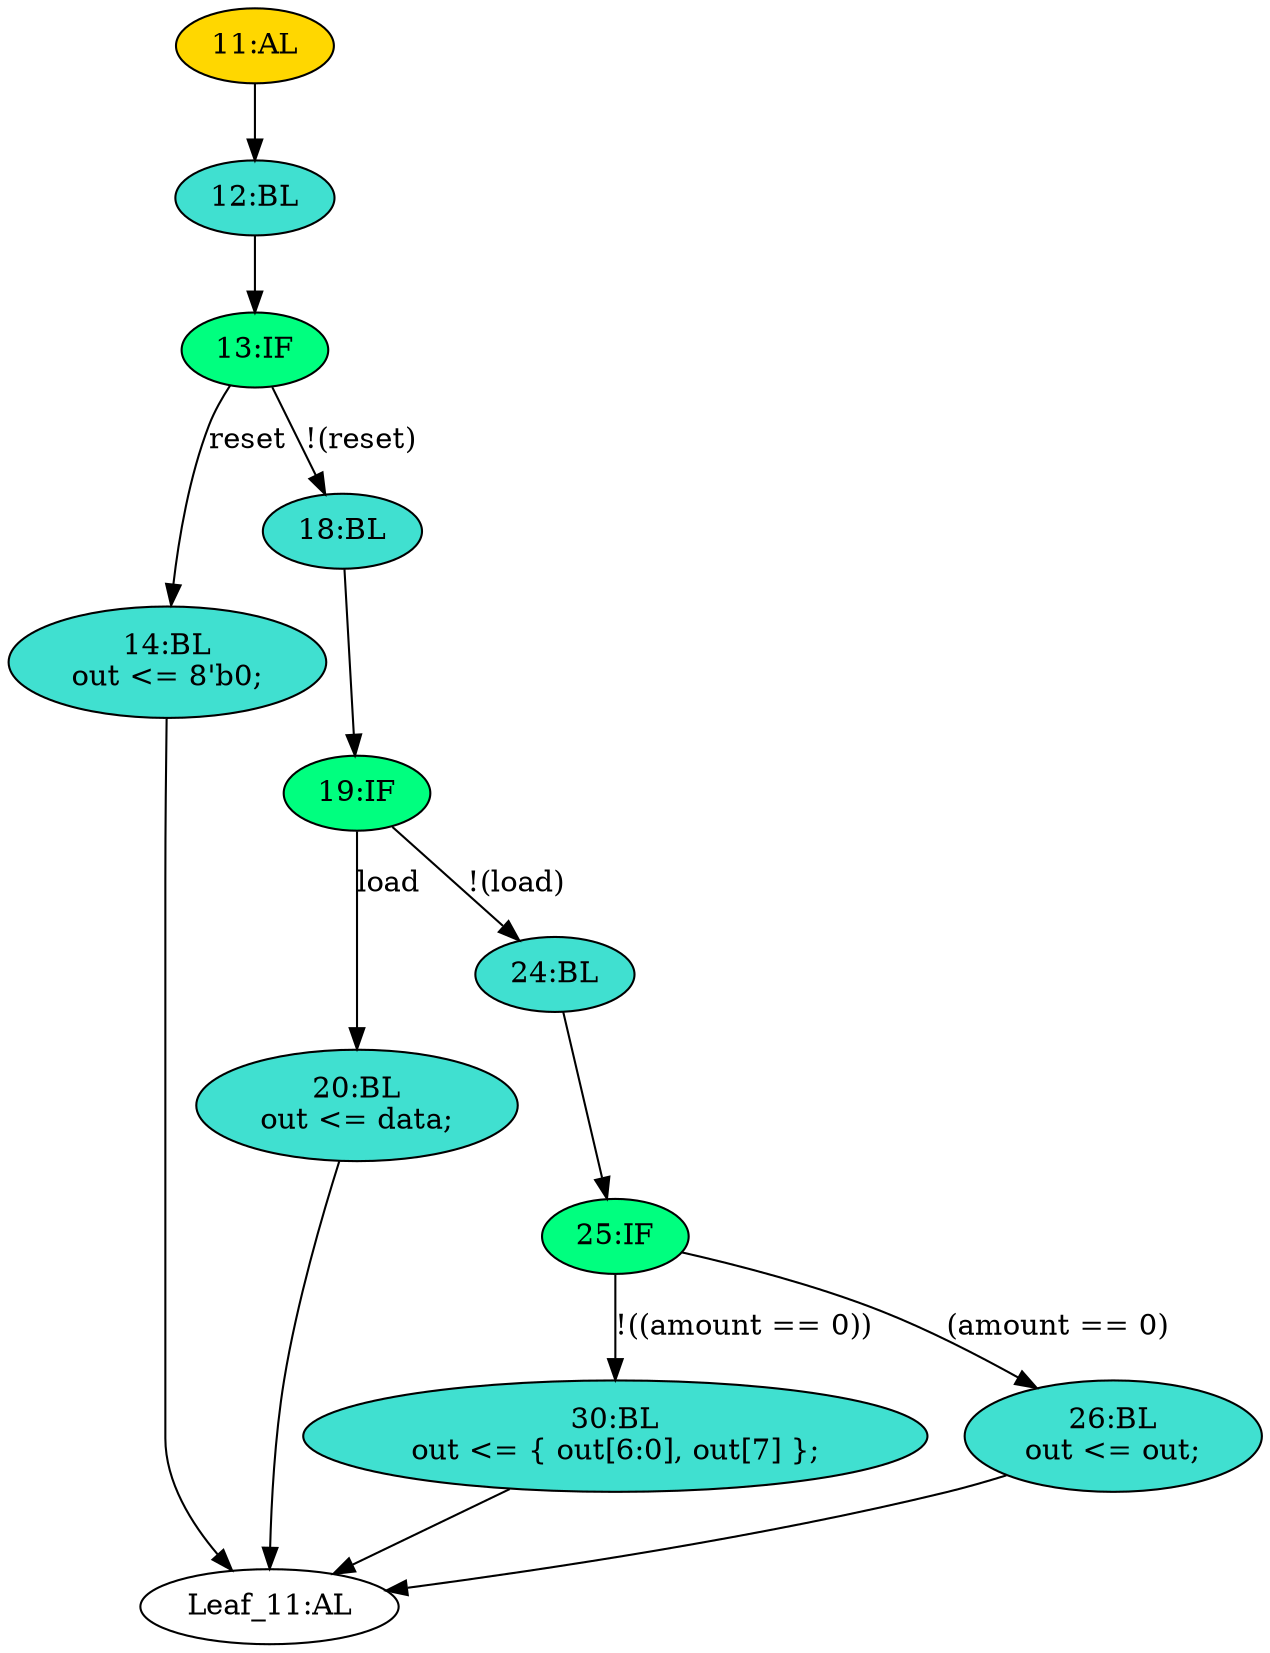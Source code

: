 strict digraph "" {
	node [label="\N"];
	"14:BL"	[ast="<pyverilog.vparser.ast.Block object at 0x7f0eb74d8dd0>",
		fillcolor=turquoise,
		label="14:BL
out <= 8'b0;",
		statements="[<pyverilog.vparser.ast.NonblockingSubstitution object at 0x7f0eb74d8b90>]",
		style=filled,
		typ=Block];
	"Leaf_11:AL"	[def_var="['out']",
		label="Leaf_11:AL"];
	"14:BL" -> "Leaf_11:AL"	[cond="[]",
		lineno=None];
	"13:IF"	[ast="<pyverilog.vparser.ast.IfStatement object at 0x7f0eb74d8f50>",
		fillcolor=springgreen,
		label="13:IF",
		statements="[]",
		style=filled,
		typ=IfStatement];
	"13:IF" -> "14:BL"	[cond="['reset']",
		label=reset,
		lineno=13];
	"18:BL"	[ast="<pyverilog.vparser.ast.Block object at 0x7f0eb74d8fd0>",
		fillcolor=turquoise,
		label="18:BL",
		statements="[]",
		style=filled,
		typ=Block];
	"13:IF" -> "18:BL"	[cond="['reset']",
		label="!(reset)",
		lineno=13];
	"20:BL"	[ast="<pyverilog.vparser.ast.Block object at 0x7f0eb74f4790>",
		fillcolor=turquoise,
		label="20:BL
out <= data;",
		statements="[<pyverilog.vparser.ast.NonblockingSubstitution object at 0x7f0eb74f47d0>]",
		style=filled,
		typ=Block];
	"20:BL" -> "Leaf_11:AL"	[cond="[]",
		lineno=None];
	"19:IF"	[ast="<pyverilog.vparser.ast.IfStatement object at 0x7f0eb74f4050>",
		fillcolor=springgreen,
		label="19:IF",
		statements="[]",
		style=filled,
		typ=IfStatement];
	"19:IF" -> "20:BL"	[cond="['load']",
		label=load,
		lineno=19];
	"24:BL"	[ast="<pyverilog.vparser.ast.Block object at 0x7f0eb74f4090>",
		fillcolor=turquoise,
		label="24:BL",
		statements="[]",
		style=filled,
		typ=Block];
	"19:IF" -> "24:BL"	[cond="['load']",
		label="!(load)",
		lineno=19];
	"30:BL"	[ast="<pyverilog.vparser.ast.Block object at 0x7f0eb74f4110>",
		fillcolor=turquoise,
		label="30:BL
out <= { out[6:0], out[7] };",
		statements="[<pyverilog.vparser.ast.NonblockingSubstitution object at 0x7f0eb74f4150>]",
		style=filled,
		typ=Block];
	"30:BL" -> "Leaf_11:AL"	[cond="[]",
		lineno=None];
	"25:IF"	[ast="<pyverilog.vparser.ast.IfStatement object at 0x7f0eb74f40d0>",
		fillcolor=springgreen,
		label="25:IF",
		statements="[]",
		style=filled,
		typ=IfStatement];
	"24:BL" -> "25:IF"	[cond="[]",
		lineno=None];
	"26:BL"	[ast="<pyverilog.vparser.ast.Block object at 0x7f0eb74f44d0>",
		fillcolor=turquoise,
		label="26:BL
out <= out;",
		statements="[<pyverilog.vparser.ast.NonblockingSubstitution object at 0x7f0eb74f4510>]",
		style=filled,
		typ=Block];
	"26:BL" -> "Leaf_11:AL"	[cond="[]",
		lineno=None];
	"18:BL" -> "19:IF"	[cond="[]",
		lineno=None];
	"12:BL"	[ast="<pyverilog.vparser.ast.Block object at 0x7f0eb74d8f10>",
		fillcolor=turquoise,
		label="12:BL",
		statements="[]",
		style=filled,
		typ=Block];
	"12:BL" -> "13:IF"	[cond="[]",
		lineno=None];
	"25:IF" -> "30:BL"	[cond="['amount']",
		label="!((amount == 0))",
		lineno=25];
	"25:IF" -> "26:BL"	[cond="['amount']",
		label="(amount == 0)",
		lineno=25];
	"11:AL"	[ast="<pyverilog.vparser.ast.Always object at 0x7f0eb74d8e10>",
		clk_sens=True,
		fillcolor=gold,
		label="11:AL",
		sens="['clk']",
		statements="[]",
		style=filled,
		typ=Always,
		use_var="['reset', 'load', 'amount', 'data', 'out']"];
	"11:AL" -> "12:BL"	[cond="[]",
		lineno=None];
}
